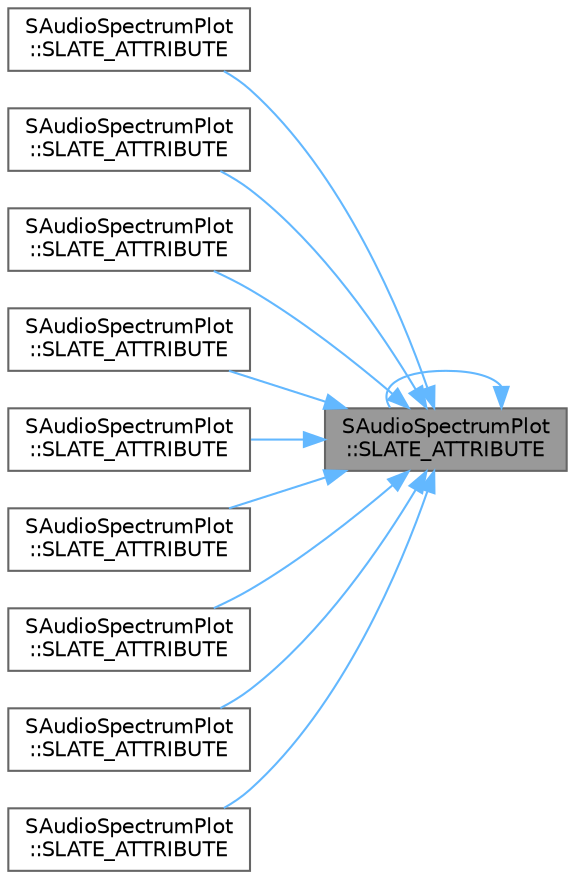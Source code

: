digraph "SAudioSpectrumPlot::SLATE_ATTRIBUTE"
{
 // INTERACTIVE_SVG=YES
 // LATEX_PDF_SIZE
  bgcolor="transparent";
  edge [fontname=Helvetica,fontsize=10,labelfontname=Helvetica,labelfontsize=10];
  node [fontname=Helvetica,fontsize=10,shape=box,height=0.2,width=0.4];
  rankdir="RL";
  Node1 [id="Node000001",label="SAudioSpectrumPlot\l::SLATE_ATTRIBUTE",height=0.2,width=0.4,color="gray40", fillcolor="grey60", style="filled", fontcolor="black",tooltip=" "];
  Node1 -> Node2 [id="edge1_Node000001_Node000002",dir="back",color="steelblue1",style="solid",tooltip=" "];
  Node2 [id="Node000002",label="SAudioSpectrumPlot\l::SLATE_ATTRIBUTE",height=0.2,width=0.4,color="grey40", fillcolor="white", style="filled",URL="$d7/d7d/classSAudioSpectrumPlot.html#a81e8a55691d3159b80473b46f3b0ca61",tooltip=" "];
  Node1 -> Node3 [id="edge2_Node000001_Node000003",dir="back",color="steelblue1",style="solid",tooltip=" "];
  Node3 [id="Node000003",label="SAudioSpectrumPlot\l::SLATE_ATTRIBUTE",height=0.2,width=0.4,color="grey40", fillcolor="white", style="filled",URL="$d7/d7d/classSAudioSpectrumPlot.html#a39cdd918ac0e6d1dbd23f5c76b1b374e",tooltip=" "];
  Node1 -> Node4 [id="edge3_Node000001_Node000004",dir="back",color="steelblue1",style="solid",tooltip=" "];
  Node4 [id="Node000004",label="SAudioSpectrumPlot\l::SLATE_ATTRIBUTE",height=0.2,width=0.4,color="grey40", fillcolor="white", style="filled",URL="$d7/d7d/classSAudioSpectrumPlot.html#a67ac97b8d7cd7a5afdd26b184ad9115e",tooltip=" "];
  Node1 -> Node5 [id="edge4_Node000001_Node000005",dir="back",color="steelblue1",style="solid",tooltip=" "];
  Node5 [id="Node000005",label="SAudioSpectrumPlot\l::SLATE_ATTRIBUTE",height=0.2,width=0.4,color="grey40", fillcolor="white", style="filled",URL="$d7/d7d/classSAudioSpectrumPlot.html#a6b81073e6660d983d5ff6645e6b8c257",tooltip=" "];
  Node1 -> Node6 [id="edge5_Node000001_Node000006",dir="back",color="steelblue1",style="solid",tooltip=" "];
  Node6 [id="Node000006",label="SAudioSpectrumPlot\l::SLATE_ATTRIBUTE",height=0.2,width=0.4,color="grey40", fillcolor="white", style="filled",URL="$d7/d7d/classSAudioSpectrumPlot.html#a2517b46a4667f9bd7445b831fedcafd7",tooltip=" "];
  Node1 -> Node7 [id="edge6_Node000001_Node000007",dir="back",color="steelblue1",style="solid",tooltip=" "];
  Node7 [id="Node000007",label="SAudioSpectrumPlot\l::SLATE_ATTRIBUTE",height=0.2,width=0.4,color="grey40", fillcolor="white", style="filled",URL="$d7/d7d/classSAudioSpectrumPlot.html#aa0659c3f2c91242187684972085f7d41",tooltip=" "];
  Node1 -> Node1 [id="edge7_Node000001_Node000001",dir="back",color="steelblue1",style="solid",tooltip=" "];
  Node1 -> Node8 [id="edge8_Node000001_Node000008",dir="back",color="steelblue1",style="solid",tooltip=" "];
  Node8 [id="Node000008",label="SAudioSpectrumPlot\l::SLATE_ATTRIBUTE",height=0.2,width=0.4,color="grey40", fillcolor="white", style="filled",URL="$d7/d7d/classSAudioSpectrumPlot.html#aeb39050c1a741c6f8616de837c5a5d9e",tooltip=" "];
  Node1 -> Node9 [id="edge9_Node000001_Node000009",dir="back",color="steelblue1",style="solid",tooltip=" "];
  Node9 [id="Node000009",label="SAudioSpectrumPlot\l::SLATE_ATTRIBUTE",height=0.2,width=0.4,color="grey40", fillcolor="white", style="filled",URL="$d7/d7d/classSAudioSpectrumPlot.html#a33a3c4b8f5c771105322edd7f51f9fe2",tooltip=" "];
  Node1 -> Node10 [id="edge10_Node000001_Node000010",dir="back",color="steelblue1",style="solid",tooltip=" "];
  Node10 [id="Node000010",label="SAudioSpectrumPlot\l::SLATE_ATTRIBUTE",height=0.2,width=0.4,color="grey40", fillcolor="white", style="filled",URL="$d7/d7d/classSAudioSpectrumPlot.html#afc2e932c85a1f38ac0b681a86680ace5",tooltip=" "];
}

